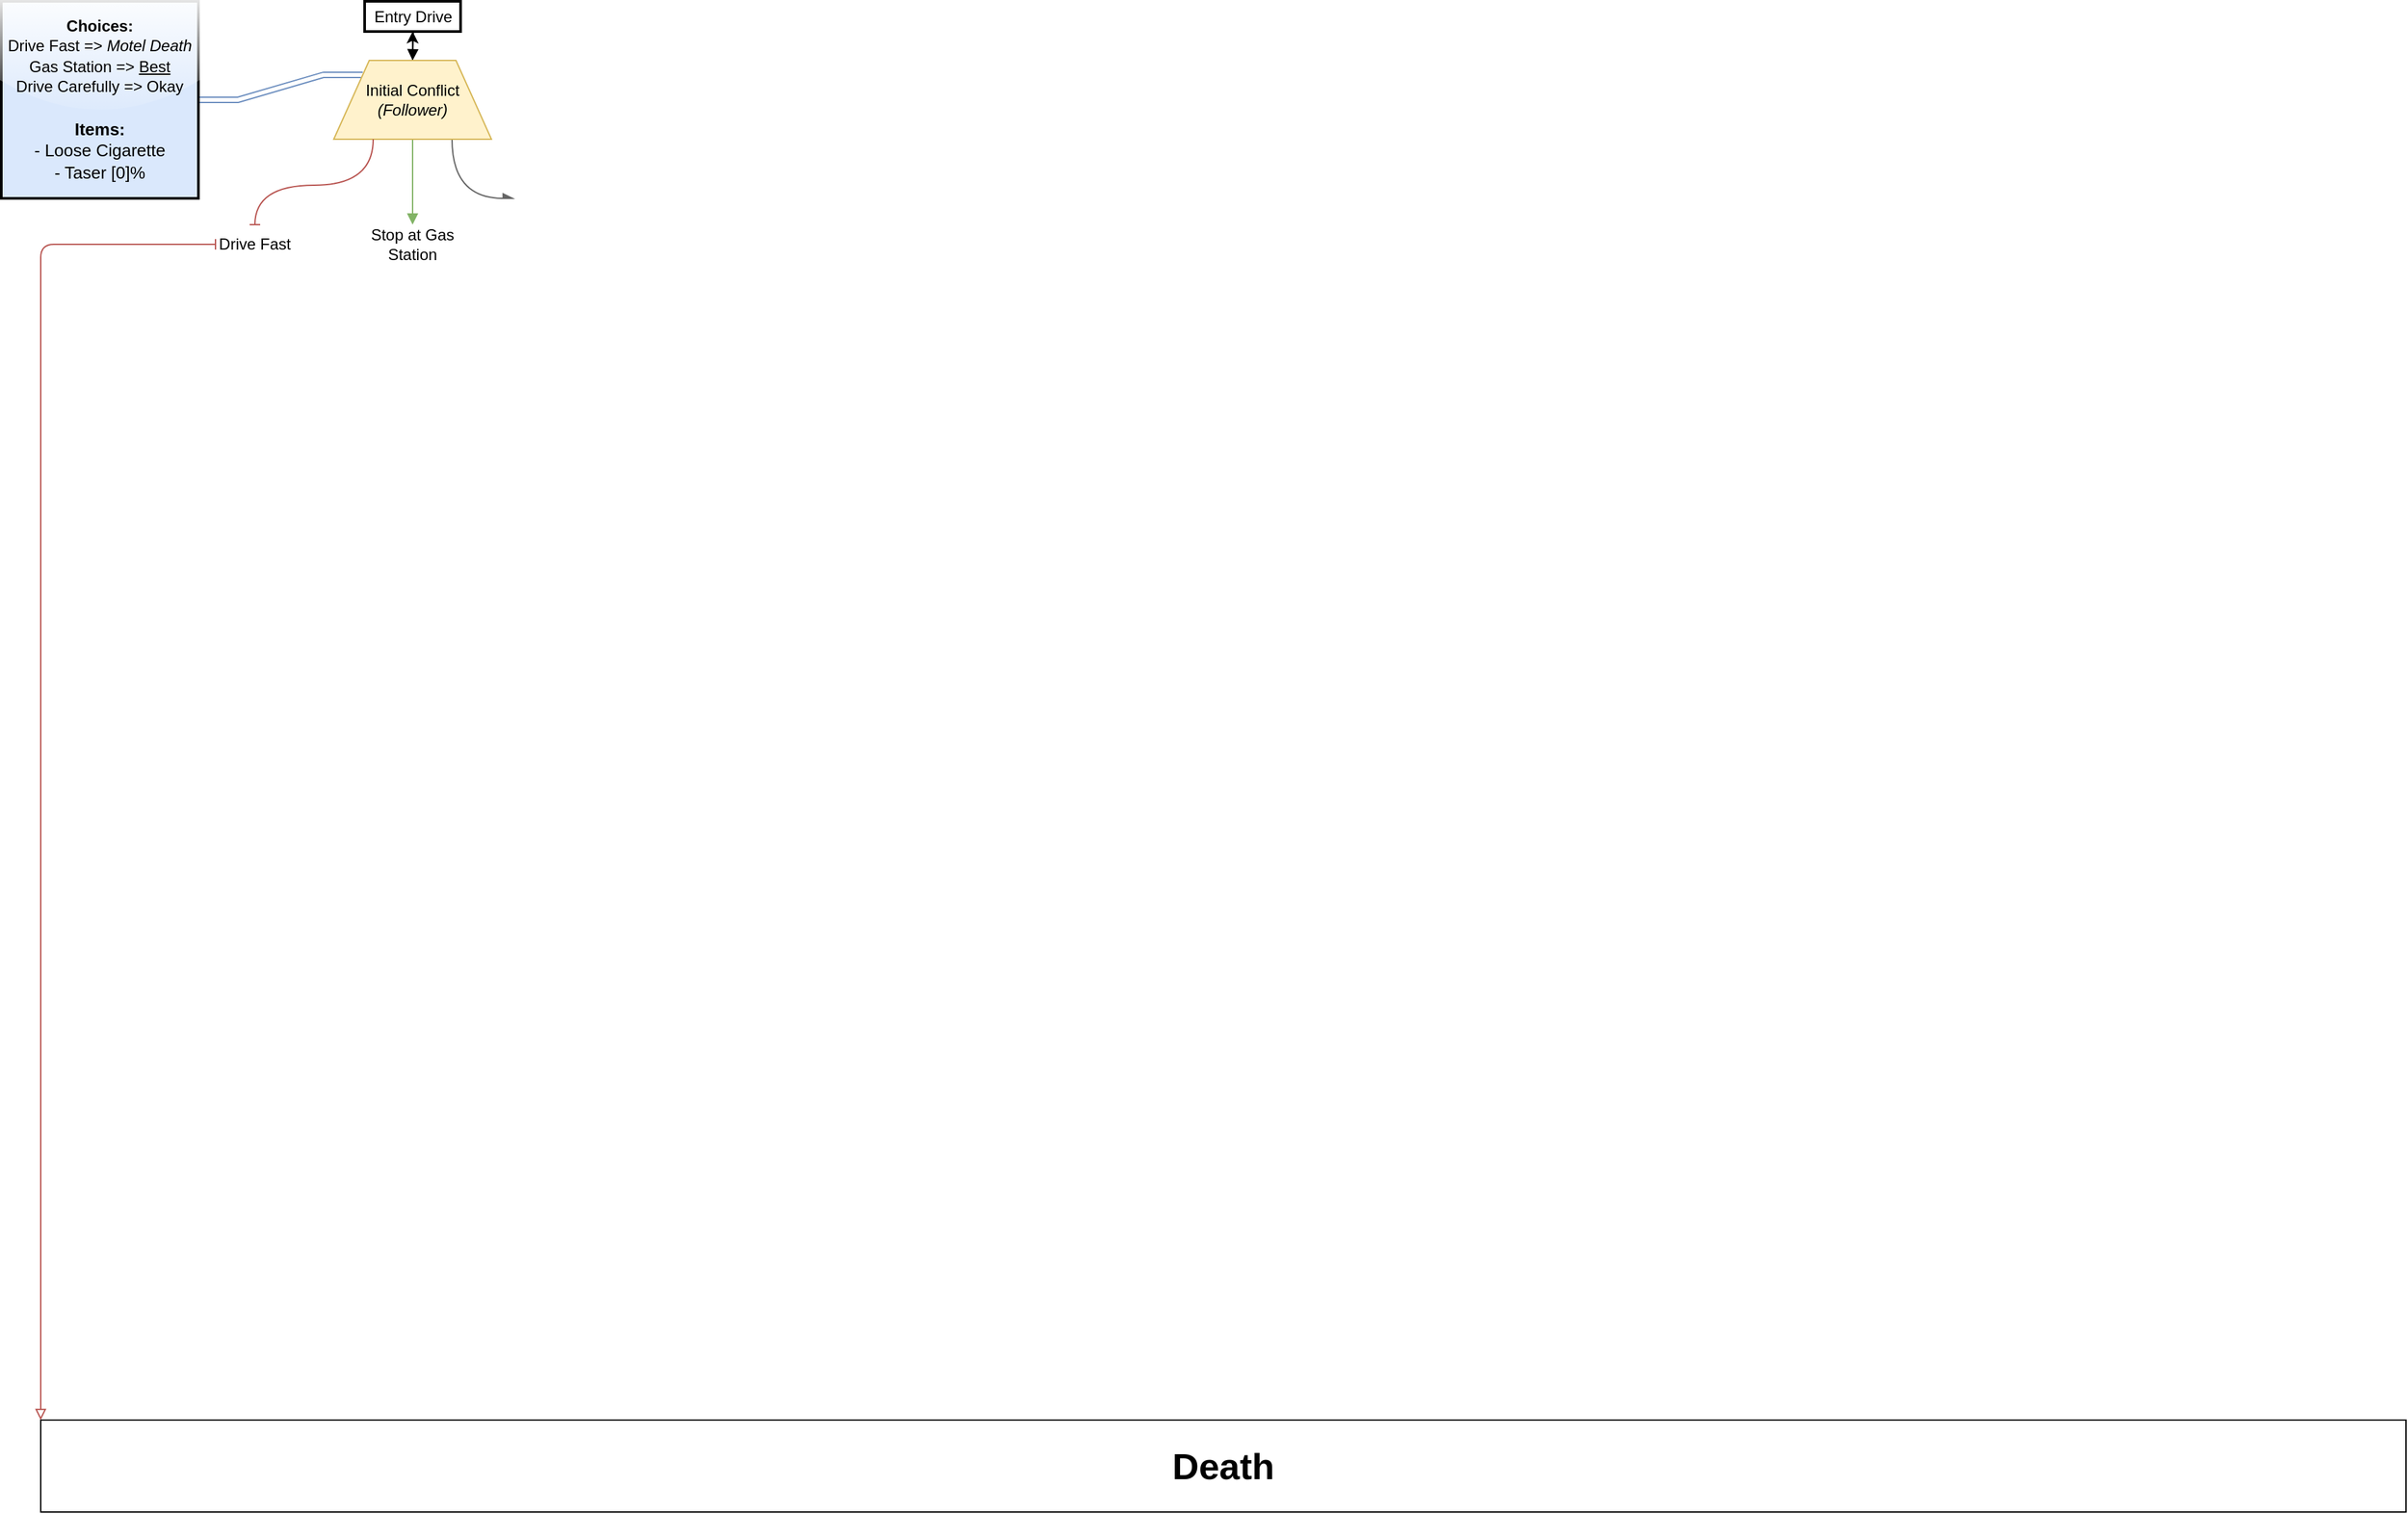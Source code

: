 <mxfile version="21.6.9" type="github">
  <diagram name="Page-1" id="sQd0xjiJjNnlhren32SC">
    <mxGraphModel dx="2551" dy="1606" grid="1" gridSize="5" guides="1" tooltips="1" connect="1" arrows="1" fold="1" page="1" pageScale="1" pageWidth="1920" pageHeight="1200" math="1" shadow="0">
      <root>
        <mxCell id="0" />
        <mxCell id="1" parent="0" />
        <mxCell id="2" value="Entry Drive" style="whiteSpace=wrap;strokeWidth=2;" parent="1" vertex="1">
          <mxGeometry x="-1633.5" y="-1190" width="73" height="23" as="geometry" />
        </mxCell>
        <mxCell id="12" value="" style="curved=1;startArrow=none;endArrow=block;exitX=0.507;exitY=1.01;entryX=0.5;entryY=0;entryDx=0;entryDy=0;" parent="1" source="2" target="HXRUX7Bo3C5i7UGBddSv-27" edge="1">
          <mxGeometry relative="1" as="geometry">
            <Array as="points" />
            <mxPoint x="-1597" y="-860" as="targetPoint" />
          </mxGeometry>
        </mxCell>
        <mxCell id="HXRUX7Bo3C5i7UGBddSv-31" value="" style="orthogonalLoop=1;jettySize=auto;html=1;entryX=0;entryY=0;entryDx=0;entryDy=0;exitX=0;exitY=0.5;exitDx=0;exitDy=0;shadow=0;fillColor=#f8cecc;strokeColor=#b85450;startArrow=baseDash;startFill=0;strokeWidth=1;targetPerimeterSpacing=0;endArrow=block;endFill=0;edgeStyle=orthogonalEdgeStyle;" edge="1" parent="1" source="HXRUX7Bo3C5i7UGBddSv-36" target="HXRUX7Bo3C5i7UGBddSv-34">
          <mxGeometry relative="1" as="geometry">
            <mxPoint x="-1830" y="-140" as="targetPoint" />
            <Array as="points">
              <mxPoint x="-1880" y="-1005" />
            </Array>
          </mxGeometry>
        </mxCell>
        <mxCell id="HXRUX7Bo3C5i7UGBddSv-40" style="edgeStyle=orthogonalEdgeStyle;rounded=0;orthogonalLoop=1;jettySize=auto;html=1;entryX=0.5;entryY=0;entryDx=0;entryDy=0;curved=1;startArrow=none;startFill=0;endArrow=block;endFill=1;fillColor=#d5e8d4;strokeColor=#82b366;" edge="1" parent="1" target="HXRUX7Bo3C5i7UGBddSv-39">
          <mxGeometry relative="1" as="geometry">
            <mxPoint x="-1597" y="-1085" as="sourcePoint" />
            <Array as="points">
              <mxPoint x="-1597" y="-1030" />
              <mxPoint x="-1597" y="-1030" />
            </Array>
          </mxGeometry>
        </mxCell>
        <mxCell id="HXRUX7Bo3C5i7UGBddSv-41" style="edgeStyle=entityRelationEdgeStyle;rounded=1;orthogonalLoop=1;jettySize=auto;html=1;exitX=0;exitY=0;exitDx=0;exitDy=0;entryX=1;entryY=0.5;entryDx=0;entryDy=0;shape=link;strokeWidth=1;shadow=0;startSize=6;endSize=6;fillColor=#dae8fc;strokeColor=#6c8ebf;" edge="1" parent="1" source="HXRUX7Bo3C5i7UGBddSv-27" target="HXRUX7Bo3C5i7UGBddSv-42">
          <mxGeometry relative="1" as="geometry">
            <mxPoint x="-1760" y="-1100" as="targetPoint" />
          </mxGeometry>
        </mxCell>
        <mxCell id="HXRUX7Bo3C5i7UGBddSv-45" style="edgeStyle=orthogonalEdgeStyle;rounded=0;orthogonalLoop=1;jettySize=auto;html=1;exitX=0.75;exitY=1;exitDx=0;exitDy=0;curved=1;endArrow=async;endFill=1;fillColor=#f5f5f5;gradientColor=#b3b3b3;strokeColor=#666666;" edge="1" parent="1" source="HXRUX7Bo3C5i7UGBddSv-27">
          <mxGeometry relative="1" as="geometry">
            <mxPoint x="-1520" y="-1040" as="targetPoint" />
            <Array as="points">
              <mxPoint x="-1567" y="-1040" />
            </Array>
          </mxGeometry>
        </mxCell>
        <mxCell id="HXRUX7Bo3C5i7UGBddSv-46" value="" style="edgeStyle=orthogonalEdgeStyle;rounded=0;orthogonalLoop=1;jettySize=auto;html=1;" edge="1" parent="1" source="HXRUX7Bo3C5i7UGBddSv-27" target="2">
          <mxGeometry relative="1" as="geometry" />
        </mxCell>
        <mxCell id="HXRUX7Bo3C5i7UGBddSv-27" value="Initial Conflict&lt;br&gt;&lt;i&gt;(Follower)&lt;/i&gt;" style="shape=trapezoid;perimeter=trapezoidPerimeter;whiteSpace=wrap;html=1;fixedSize=1;fillColor=#fff2cc;strokeColor=#d6b656;size=27;" vertex="1" parent="1">
          <mxGeometry x="-1657" y="-1145" width="120" height="60" as="geometry" />
        </mxCell>
        <mxCell id="HXRUX7Bo3C5i7UGBddSv-34" value="&lt;b&gt;&lt;font style=&quot;font-size: 28px;&quot;&gt;Death&lt;/font&gt;&lt;/b&gt;" style="rounded=0;whiteSpace=wrap;html=1;align=center;" vertex="1" parent="1">
          <mxGeometry x="-1880" y="-110" width="1800" height="70" as="geometry" />
        </mxCell>
        <mxCell id="HXRUX7Bo3C5i7UGBddSv-37" value="" style="edgeStyle=orthogonalEdgeStyle;rounded=0;orthogonalLoop=1;jettySize=auto;html=1;entryX=0.5;entryY=0;entryDx=0;entryDy=0;exitX=0.25;exitY=1;exitDx=0;exitDy=0;curved=1;shadow=0;fillColor=#f8cecc;strokeColor=#b85450;endArrow=baseDash;endFill=0;" edge="1" parent="1" source="HXRUX7Bo3C5i7UGBddSv-27" target="HXRUX7Bo3C5i7UGBddSv-36">
          <mxGeometry relative="1" as="geometry">
            <mxPoint x="-1643" y="-1002" as="sourcePoint" />
            <mxPoint x="-1880" y="-110" as="targetPoint" />
            <Array as="points">
              <mxPoint x="-1627" y="-1050" />
              <mxPoint x="-1717" y="-1050" />
            </Array>
          </mxGeometry>
        </mxCell>
        <mxCell id="HXRUX7Bo3C5i7UGBddSv-36" value="Drive Fast" style="text;html=1;strokeColor=none;fillColor=none;align=center;verticalAlign=middle;whiteSpace=wrap;rounded=0;" vertex="1" parent="1">
          <mxGeometry x="-1747" y="-1020" width="60" height="30" as="geometry" />
        </mxCell>
        <mxCell id="HXRUX7Bo3C5i7UGBddSv-39" value="Stop at Gas Station" style="text;html=1;strokeColor=none;fillColor=none;align=center;verticalAlign=middle;whiteSpace=wrap;rounded=0;" vertex="1" parent="1">
          <mxGeometry x="-1637" y="-1020" width="80" height="30" as="geometry" />
        </mxCell>
        <mxCell id="HXRUX7Bo3C5i7UGBddSv-42" value="&lt;p style=&quot;line-height: 130%;&quot;&gt;&lt;b&gt;Choices:&lt;br&gt;&lt;/b&gt;Drive Fast =&amp;gt; &lt;i&gt;Motel Death&lt;/i&gt;&lt;br&gt;Gas Station =&amp;gt; &lt;u&gt;Best&lt;br&gt;&lt;/u&gt;Drive Carefully =&amp;gt; Okay&lt;br&gt;&lt;br&gt;&lt;font style=&quot;font-size: 13px;&quot;&gt;&lt;b&gt;Items:&lt;/b&gt;&lt;br&gt;&lt;span style=&quot;background-color: initial;&quot;&gt;- Loose Cigarette&lt;/span&gt;&lt;br&gt;&lt;span style=&quot;background-color: initial;&quot;&gt;- Taser [0]%&lt;/span&gt;&lt;br&gt;&lt;/font&gt;&lt;/p&gt;" style="whiteSpace=wrap;html=1;aspect=fixed;fillColor=#dae8fc;strokeColor=default;strokeWidth=2;gradientColor=none;rounded=0;glass=1;shadow=0;" vertex="1" parent="1">
          <mxGeometry x="-1910" y="-1190" width="150" height="150" as="geometry" />
        </mxCell>
      </root>
    </mxGraphModel>
  </diagram>
</mxfile>
